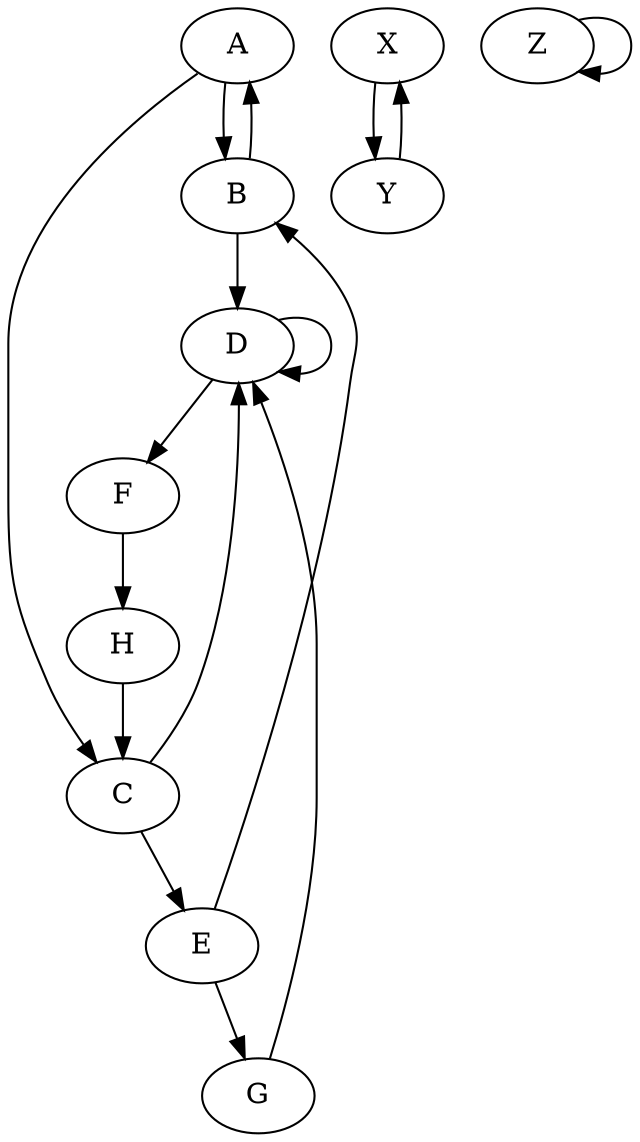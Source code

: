 digraph G {
  A; B; C; D; E; F; G; H; X; Y; Z;

  A -> B;
  A -> C;
  B -> A;
  B -> D;
  C -> D;
  C -> E;
  D -> D;   
  D -> F;
  E -> B;
  E -> G;
  F -> H;
  G -> D;
  H -> C;

  Z -> Z;   

  X -> Y;   
  Y -> X;
}
